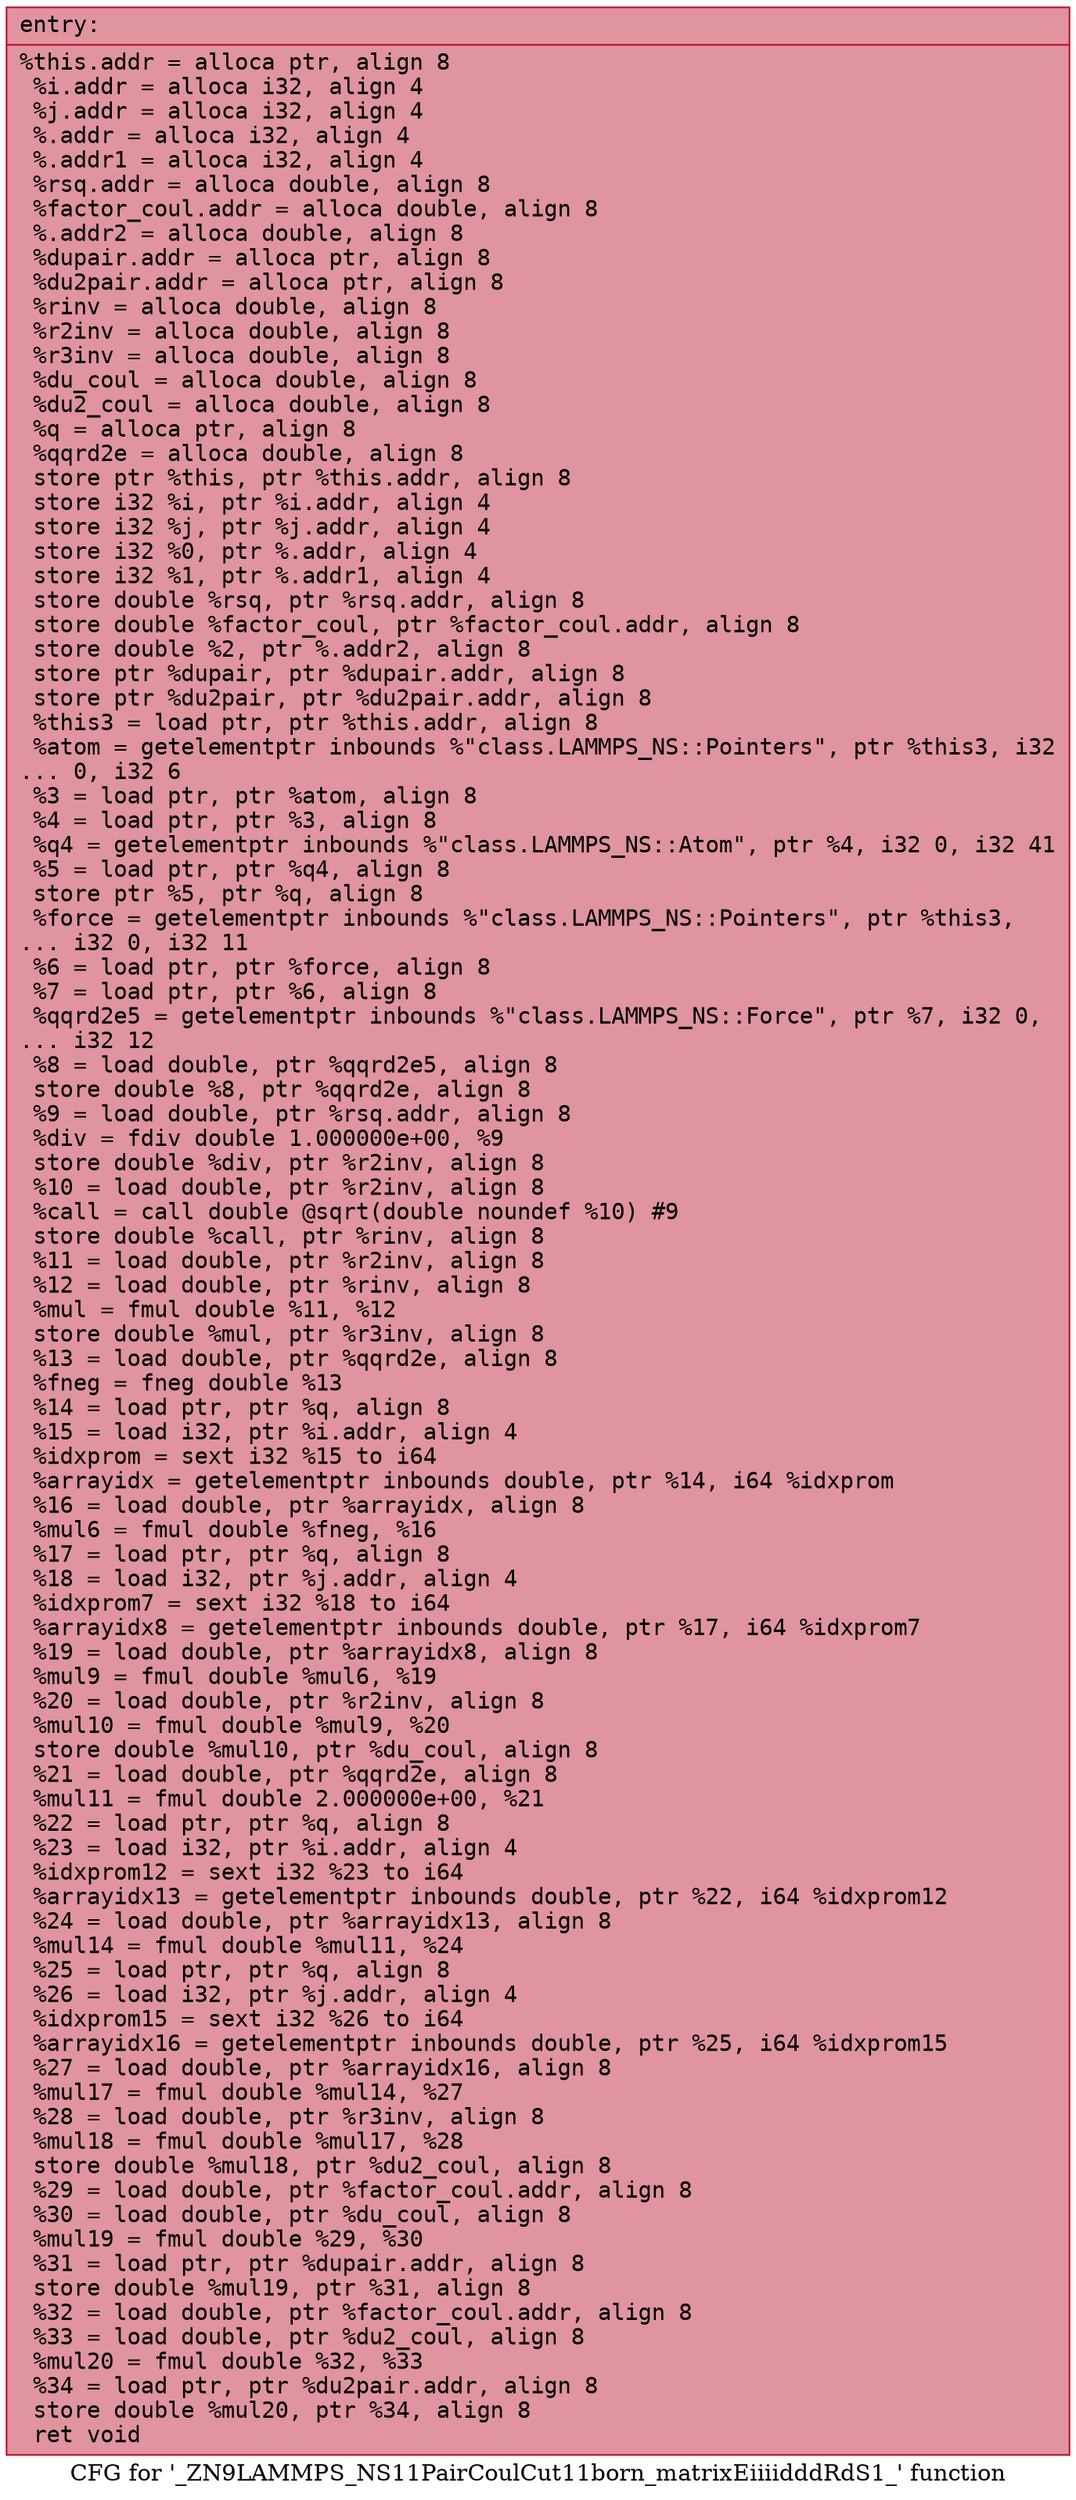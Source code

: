 digraph "CFG for '_ZN9LAMMPS_NS11PairCoulCut11born_matrixEiiiidddRdS1_' function" {
	label="CFG for '_ZN9LAMMPS_NS11PairCoulCut11born_matrixEiiiidddRdS1_' function";

	Node0x56011ec01400 [shape=record,color="#b70d28ff", style=filled, fillcolor="#b70d2870" fontname="Courier",label="{entry:\l|  %this.addr = alloca ptr, align 8\l  %i.addr = alloca i32, align 4\l  %j.addr = alloca i32, align 4\l  %.addr = alloca i32, align 4\l  %.addr1 = alloca i32, align 4\l  %rsq.addr = alloca double, align 8\l  %factor_coul.addr = alloca double, align 8\l  %.addr2 = alloca double, align 8\l  %dupair.addr = alloca ptr, align 8\l  %du2pair.addr = alloca ptr, align 8\l  %rinv = alloca double, align 8\l  %r2inv = alloca double, align 8\l  %r3inv = alloca double, align 8\l  %du_coul = alloca double, align 8\l  %du2_coul = alloca double, align 8\l  %q = alloca ptr, align 8\l  %qqrd2e = alloca double, align 8\l  store ptr %this, ptr %this.addr, align 8\l  store i32 %i, ptr %i.addr, align 4\l  store i32 %j, ptr %j.addr, align 4\l  store i32 %0, ptr %.addr, align 4\l  store i32 %1, ptr %.addr1, align 4\l  store double %rsq, ptr %rsq.addr, align 8\l  store double %factor_coul, ptr %factor_coul.addr, align 8\l  store double %2, ptr %.addr2, align 8\l  store ptr %dupair, ptr %dupair.addr, align 8\l  store ptr %du2pair, ptr %du2pair.addr, align 8\l  %this3 = load ptr, ptr %this.addr, align 8\l  %atom = getelementptr inbounds %\"class.LAMMPS_NS::Pointers\", ptr %this3, i32\l... 0, i32 6\l  %3 = load ptr, ptr %atom, align 8\l  %4 = load ptr, ptr %3, align 8\l  %q4 = getelementptr inbounds %\"class.LAMMPS_NS::Atom\", ptr %4, i32 0, i32 41\l  %5 = load ptr, ptr %q4, align 8\l  store ptr %5, ptr %q, align 8\l  %force = getelementptr inbounds %\"class.LAMMPS_NS::Pointers\", ptr %this3,\l... i32 0, i32 11\l  %6 = load ptr, ptr %force, align 8\l  %7 = load ptr, ptr %6, align 8\l  %qqrd2e5 = getelementptr inbounds %\"class.LAMMPS_NS::Force\", ptr %7, i32 0,\l... i32 12\l  %8 = load double, ptr %qqrd2e5, align 8\l  store double %8, ptr %qqrd2e, align 8\l  %9 = load double, ptr %rsq.addr, align 8\l  %div = fdiv double 1.000000e+00, %9\l  store double %div, ptr %r2inv, align 8\l  %10 = load double, ptr %r2inv, align 8\l  %call = call double @sqrt(double noundef %10) #9\l  store double %call, ptr %rinv, align 8\l  %11 = load double, ptr %r2inv, align 8\l  %12 = load double, ptr %rinv, align 8\l  %mul = fmul double %11, %12\l  store double %mul, ptr %r3inv, align 8\l  %13 = load double, ptr %qqrd2e, align 8\l  %fneg = fneg double %13\l  %14 = load ptr, ptr %q, align 8\l  %15 = load i32, ptr %i.addr, align 4\l  %idxprom = sext i32 %15 to i64\l  %arrayidx = getelementptr inbounds double, ptr %14, i64 %idxprom\l  %16 = load double, ptr %arrayidx, align 8\l  %mul6 = fmul double %fneg, %16\l  %17 = load ptr, ptr %q, align 8\l  %18 = load i32, ptr %j.addr, align 4\l  %idxprom7 = sext i32 %18 to i64\l  %arrayidx8 = getelementptr inbounds double, ptr %17, i64 %idxprom7\l  %19 = load double, ptr %arrayidx8, align 8\l  %mul9 = fmul double %mul6, %19\l  %20 = load double, ptr %r2inv, align 8\l  %mul10 = fmul double %mul9, %20\l  store double %mul10, ptr %du_coul, align 8\l  %21 = load double, ptr %qqrd2e, align 8\l  %mul11 = fmul double 2.000000e+00, %21\l  %22 = load ptr, ptr %q, align 8\l  %23 = load i32, ptr %i.addr, align 4\l  %idxprom12 = sext i32 %23 to i64\l  %arrayidx13 = getelementptr inbounds double, ptr %22, i64 %idxprom12\l  %24 = load double, ptr %arrayidx13, align 8\l  %mul14 = fmul double %mul11, %24\l  %25 = load ptr, ptr %q, align 8\l  %26 = load i32, ptr %j.addr, align 4\l  %idxprom15 = sext i32 %26 to i64\l  %arrayidx16 = getelementptr inbounds double, ptr %25, i64 %idxprom15\l  %27 = load double, ptr %arrayidx16, align 8\l  %mul17 = fmul double %mul14, %27\l  %28 = load double, ptr %r3inv, align 8\l  %mul18 = fmul double %mul17, %28\l  store double %mul18, ptr %du2_coul, align 8\l  %29 = load double, ptr %factor_coul.addr, align 8\l  %30 = load double, ptr %du_coul, align 8\l  %mul19 = fmul double %29, %30\l  %31 = load ptr, ptr %dupair.addr, align 8\l  store double %mul19, ptr %31, align 8\l  %32 = load double, ptr %factor_coul.addr, align 8\l  %33 = load double, ptr %du2_coul, align 8\l  %mul20 = fmul double %32, %33\l  %34 = load ptr, ptr %du2pair.addr, align 8\l  store double %mul20, ptr %34, align 8\l  ret void\l}"];
}
